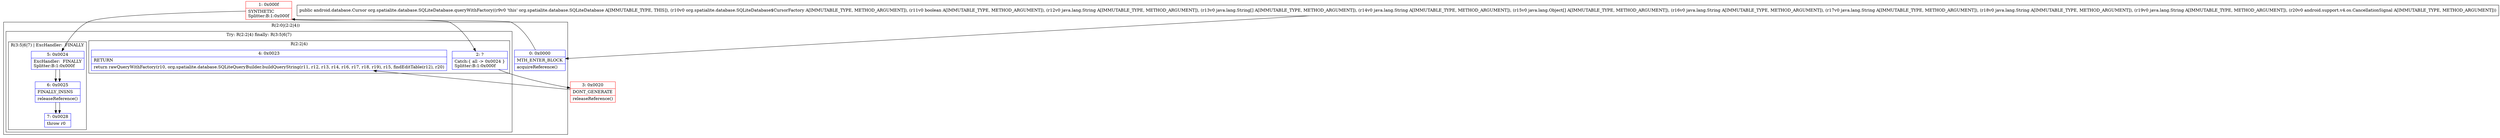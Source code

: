 digraph "CFG fororg.spatialite.database.SQLiteDatabase.queryWithFactory(Lorg\/spatialite\/database\/SQLiteDatabase$CursorFactory;ZLjava\/lang\/String;[Ljava\/lang\/String;Ljava\/lang\/String;[Ljava\/lang\/Object;Ljava\/lang\/String;Ljava\/lang\/String;Ljava\/lang\/String;Ljava\/lang\/String;Landroid\/support\/v4\/os\/CancellationSignal;)Landroid\/database\/Cursor;" {
subgraph cluster_Region_742943114 {
label = "R(2:0|(2:2|4))";
node [shape=record,color=blue];
Node_0 [shape=record,label="{0\:\ 0x0000|MTH_ENTER_BLOCK\l|acquireReference()\l}"];
subgraph cluster_TryCatchRegion_1735004215 {
label = "Try: R(2:2|4) finally: R(3:5|6|7)";
node [shape=record,color=blue];
subgraph cluster_Region_1687472854 {
label = "R(2:2|4)";
node [shape=record,color=blue];
Node_2 [shape=record,label="{2\:\ ?|Catch:\{ all \-\> 0x0024 \}\lSplitter:B:1:0x000f\l}"];
Node_4 [shape=record,label="{4\:\ 0x0023|RETURN\l|return rawQueryWithFactory(r10, org.spatialite.database.SQLiteQueryBuilder.buildQueryString(r11, r12, r13, r14, r16, r17, r18, r19), r15, findEditTable(r12), r20)\l}"];
}
subgraph cluster_Region_560039033 {
label = "R(3:5|6|7) | ExcHandler:  FINALLY\l";
node [shape=record,color=blue];
Node_5 [shape=record,label="{5\:\ 0x0024|ExcHandler:  FINALLY\lSplitter:B:1:0x000f\l}"];
Node_6 [shape=record,label="{6\:\ 0x0025|FINALLY_INSNS\l|releaseReference()\l}"];
Node_7 [shape=record,label="{7\:\ 0x0028|throw r0\l}"];
}
}
}
subgraph cluster_Region_560039033 {
label = "R(3:5|6|7) | ExcHandler:  FINALLY\l";
node [shape=record,color=blue];
Node_5 [shape=record,label="{5\:\ 0x0024|ExcHandler:  FINALLY\lSplitter:B:1:0x000f\l}"];
Node_6 [shape=record,label="{6\:\ 0x0025|FINALLY_INSNS\l|releaseReference()\l}"];
Node_7 [shape=record,label="{7\:\ 0x0028|throw r0\l}"];
}
Node_1 [shape=record,color=red,label="{1\:\ 0x000f|SYNTHETIC\lSplitter:B:1:0x000f\l}"];
Node_3 [shape=record,color=red,label="{3\:\ 0x0020|DONT_GENERATE\l|releaseReference()\l}"];
MethodNode[shape=record,label="{public android.database.Cursor org.spatialite.database.SQLiteDatabase.queryWithFactory((r9v0 'this' org.spatialite.database.SQLiteDatabase A[IMMUTABLE_TYPE, THIS]), (r10v0 org.spatialite.database.SQLiteDatabase$CursorFactory A[IMMUTABLE_TYPE, METHOD_ARGUMENT]), (r11v0 boolean A[IMMUTABLE_TYPE, METHOD_ARGUMENT]), (r12v0 java.lang.String A[IMMUTABLE_TYPE, METHOD_ARGUMENT]), (r13v0 java.lang.String[] A[IMMUTABLE_TYPE, METHOD_ARGUMENT]), (r14v0 java.lang.String A[IMMUTABLE_TYPE, METHOD_ARGUMENT]), (r15v0 java.lang.Object[] A[IMMUTABLE_TYPE, METHOD_ARGUMENT]), (r16v0 java.lang.String A[IMMUTABLE_TYPE, METHOD_ARGUMENT]), (r17v0 java.lang.String A[IMMUTABLE_TYPE, METHOD_ARGUMENT]), (r18v0 java.lang.String A[IMMUTABLE_TYPE, METHOD_ARGUMENT]), (r19v0 java.lang.String A[IMMUTABLE_TYPE, METHOD_ARGUMENT]), (r20v0 android.support.v4.os.CancellationSignal A[IMMUTABLE_TYPE, METHOD_ARGUMENT])) }"];
MethodNode -> Node_0;
Node_0 -> Node_1;
Node_2 -> Node_3;
Node_5 -> Node_6;
Node_6 -> Node_7;
Node_5 -> Node_6;
Node_6 -> Node_7;
Node_1 -> Node_2;
Node_1 -> Node_5;
Node_3 -> Node_4;
}

